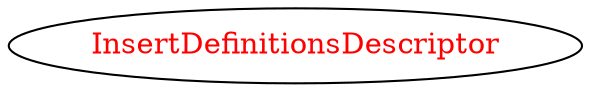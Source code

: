 digraph dependencyGraph {
 concentrate=true;
 ranksep="2.0";
 rankdir="LR"; 
 splines="ortho";
"InsertDefinitionsDescriptor" [fontcolor="red"];
}